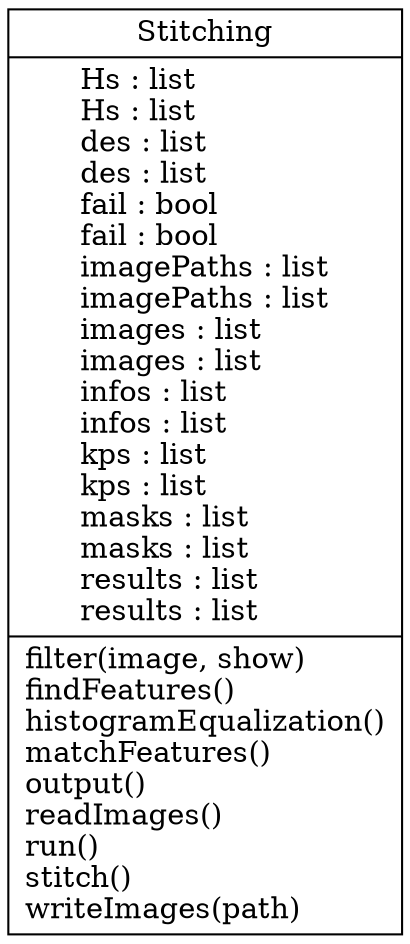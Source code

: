 digraph "classes" {
rankdir=BT
charset="utf-8"
"works.Stitching" [color="black", fontcolor="black", label=<{Stitching|Hs : list<br ALIGN="LEFT"/>Hs : list<br ALIGN="LEFT"/>des : list<br ALIGN="LEFT"/>des : list<br ALIGN="LEFT"/>fail : bool<br ALIGN="LEFT"/>fail : bool<br ALIGN="LEFT"/>imagePaths : list<br ALIGN="LEFT"/>imagePaths : list<br ALIGN="LEFT"/>images : list<br ALIGN="LEFT"/>images : list<br ALIGN="LEFT"/>infos : list<br ALIGN="LEFT"/>infos : list<br ALIGN="LEFT"/>kps : list<br ALIGN="LEFT"/>kps : list<br ALIGN="LEFT"/>masks : list<br ALIGN="LEFT"/>masks : list<br ALIGN="LEFT"/>results : list<br ALIGN="LEFT"/>results : list<br ALIGN="LEFT"/>|filter(image, show)<br ALIGN="LEFT"/>findFeatures()<br ALIGN="LEFT"/>histogramEqualization()<br ALIGN="LEFT"/>matchFeatures()<br ALIGN="LEFT"/>output()<br ALIGN="LEFT"/>readImages()<br ALIGN="LEFT"/>run()<br ALIGN="LEFT"/>stitch()<br ALIGN="LEFT"/>writeImages(path)<br ALIGN="LEFT"/>}>, shape="record", style="solid"];
}
